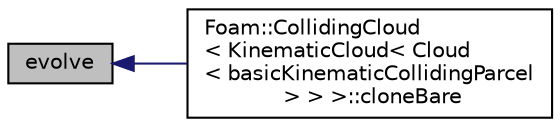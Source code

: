 digraph "evolve"
{
  bgcolor="transparent";
  edge [fontname="Helvetica",fontsize="10",labelfontname="Helvetica",labelfontsize="10"];
  node [fontname="Helvetica",fontsize="10",shape=record];
  rankdir="LR";
  Node1 [label="evolve",height=0.2,width=0.4,color="black", fillcolor="grey75", style="filled", fontcolor="black"];
  Node1 -> Node2 [dir="back",color="midnightblue",fontsize="10",style="solid",fontname="Helvetica"];
  Node2 [label="Foam::CollidingCloud\l\< KinematicCloud\< Cloud\l\< basicKinematicCollidingParcel\l \> \> \>::cloneBare",height=0.2,width=0.4,color="black",URL="$a00305.html#aea3a1f8b31395de01b43cb27de2d39eb",tooltip="Construct and return bare clone based on (this) with new name. "];
}
